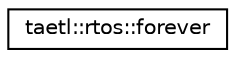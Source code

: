 digraph "Graphical Class Hierarchy"
{
  edge [fontname="Helvetica",fontsize="10",labelfontname="Helvetica",labelfontsize="10"];
  node [fontname="Helvetica",fontsize="10",shape=record];
  rankdir="LR";
  Node0 [label="taetl::rtos::forever",height=0.2,width=0.4,color="black", fillcolor="white", style="filled",URL="$structtaetl_1_1rtos_1_1forever.html",tooltip="Runs the task loop forever. "];
}

